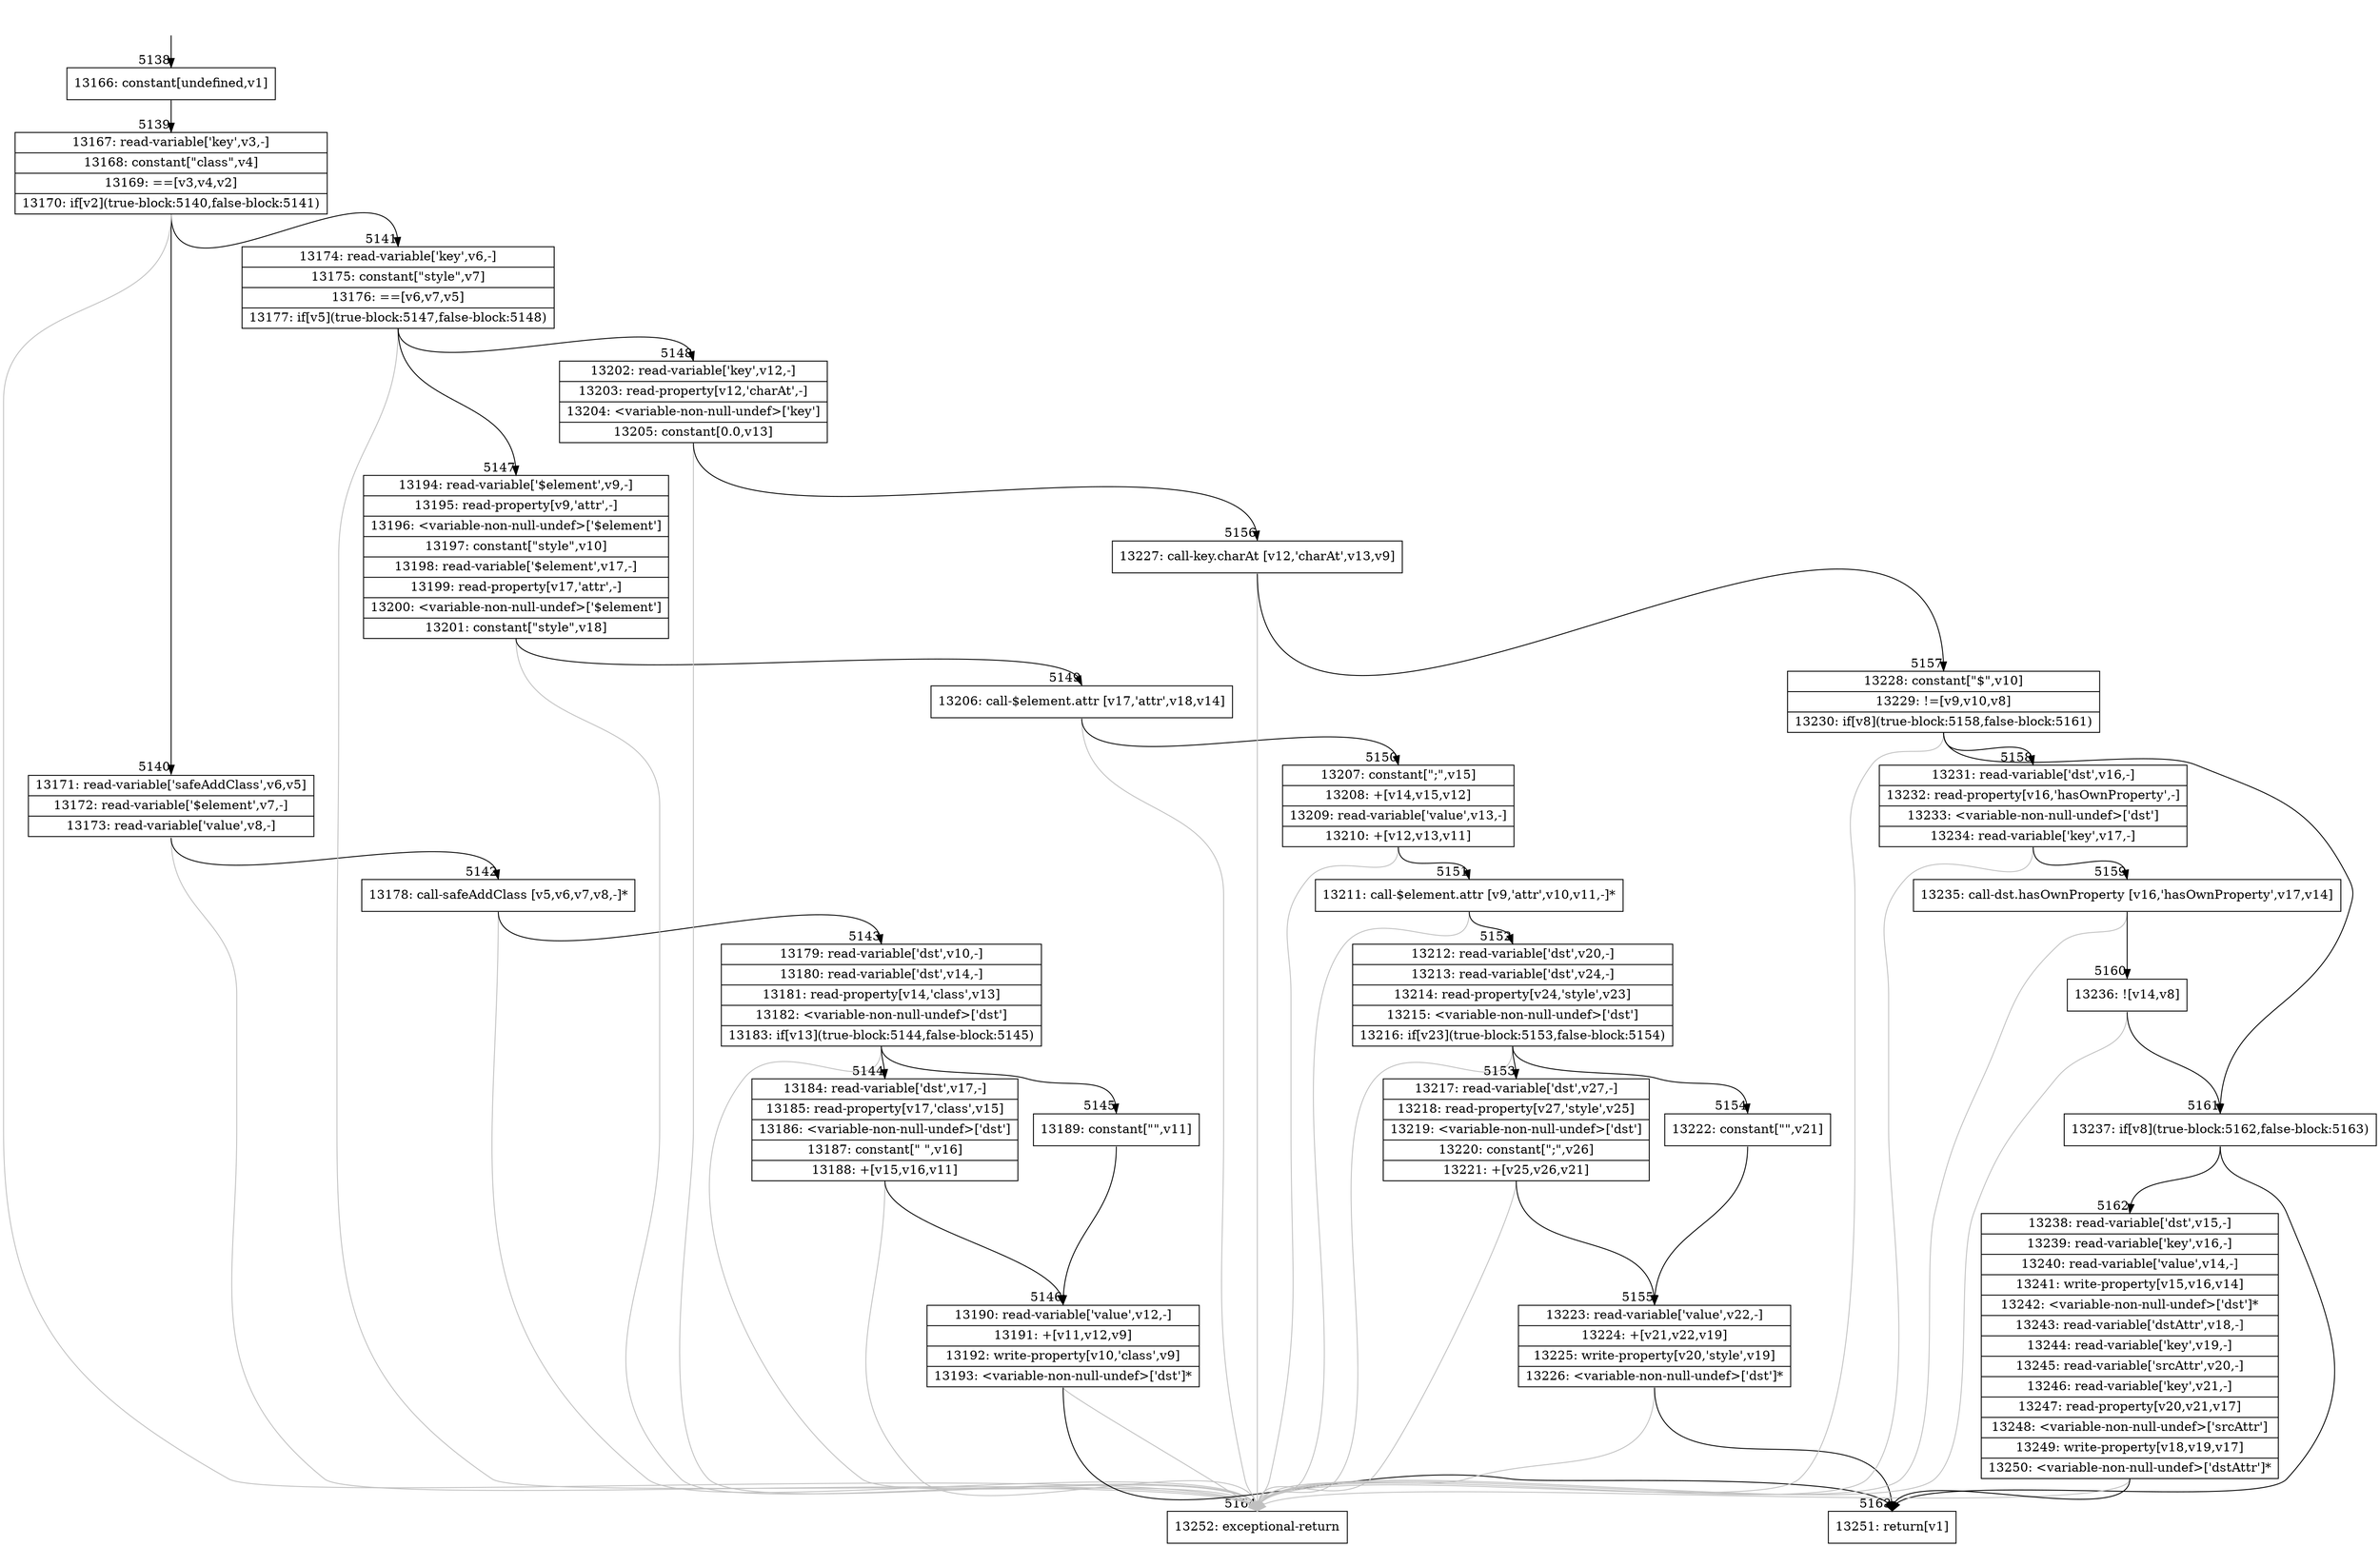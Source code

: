 digraph {
rankdir="TD"
BB_entry385[shape=none,label=""];
BB_entry385 -> BB5138 [tailport=s, headport=n, headlabel="    5138"]
BB5138 [shape=record label="{13166: constant[undefined,v1]}" ] 
BB5138 -> BB5139 [tailport=s, headport=n, headlabel="      5139"]
BB5139 [shape=record label="{13167: read-variable['key',v3,-]|13168: constant[\"class\",v4]|13169: ==[v3,v4,v2]|13170: if[v2](true-block:5140,false-block:5141)}" ] 
BB5139 -> BB5140 [tailport=s, headport=n, headlabel="      5140"]
BB5139 -> BB5141 [tailport=s, headport=n, headlabel="      5141"]
BB5139 -> BB5164 [tailport=s, headport=n, color=gray, headlabel="      5164"]
BB5140 [shape=record label="{13171: read-variable['safeAddClass',v6,v5]|13172: read-variable['$element',v7,-]|13173: read-variable['value',v8,-]}" ] 
BB5140 -> BB5142 [tailport=s, headport=n, headlabel="      5142"]
BB5140 -> BB5164 [tailport=s, headport=n, color=gray]
BB5141 [shape=record label="{13174: read-variable['key',v6,-]|13175: constant[\"style\",v7]|13176: ==[v6,v7,v5]|13177: if[v5](true-block:5147,false-block:5148)}" ] 
BB5141 -> BB5147 [tailport=s, headport=n, headlabel="      5147"]
BB5141 -> BB5148 [tailport=s, headport=n, headlabel="      5148"]
BB5141 -> BB5164 [tailport=s, headport=n, color=gray]
BB5142 [shape=record label="{13178: call-safeAddClass [v5,v6,v7,v8,-]*}" ] 
BB5142 -> BB5143 [tailport=s, headport=n, headlabel="      5143"]
BB5142 -> BB5164 [tailport=s, headport=n, color=gray]
BB5143 [shape=record label="{13179: read-variable['dst',v10,-]|13180: read-variable['dst',v14,-]|13181: read-property[v14,'class',v13]|13182: \<variable-non-null-undef\>['dst']|13183: if[v13](true-block:5144,false-block:5145)}" ] 
BB5143 -> BB5144 [tailport=s, headport=n, headlabel="      5144"]
BB5143 -> BB5145 [tailport=s, headport=n, headlabel="      5145"]
BB5143 -> BB5164 [tailport=s, headport=n, color=gray]
BB5144 [shape=record label="{13184: read-variable['dst',v17,-]|13185: read-property[v17,'class',v15]|13186: \<variable-non-null-undef\>['dst']|13187: constant[\" \",v16]|13188: +[v15,v16,v11]}" ] 
BB5144 -> BB5146 [tailport=s, headport=n, headlabel="      5146"]
BB5144 -> BB5164 [tailport=s, headport=n, color=gray]
BB5145 [shape=record label="{13189: constant[\"\",v11]}" ] 
BB5145 -> BB5146 [tailport=s, headport=n]
BB5146 [shape=record label="{13190: read-variable['value',v12,-]|13191: +[v11,v12,v9]|13192: write-property[v10,'class',v9]|13193: \<variable-non-null-undef\>['dst']*}" ] 
BB5146 -> BB5163 [tailport=s, headport=n, headlabel="      5163"]
BB5146 -> BB5164 [tailport=s, headport=n, color=gray]
BB5147 [shape=record label="{13194: read-variable['$element',v9,-]|13195: read-property[v9,'attr',-]|13196: \<variable-non-null-undef\>['$element']|13197: constant[\"style\",v10]|13198: read-variable['$element',v17,-]|13199: read-property[v17,'attr',-]|13200: \<variable-non-null-undef\>['$element']|13201: constant[\"style\",v18]}" ] 
BB5147 -> BB5149 [tailport=s, headport=n, headlabel="      5149"]
BB5147 -> BB5164 [tailport=s, headport=n, color=gray]
BB5148 [shape=record label="{13202: read-variable['key',v12,-]|13203: read-property[v12,'charAt',-]|13204: \<variable-non-null-undef\>['key']|13205: constant[0.0,v13]}" ] 
BB5148 -> BB5156 [tailport=s, headport=n, headlabel="      5156"]
BB5148 -> BB5164 [tailport=s, headport=n, color=gray]
BB5149 [shape=record label="{13206: call-$element.attr [v17,'attr',v18,v14]}" ] 
BB5149 -> BB5150 [tailport=s, headport=n, headlabel="      5150"]
BB5149 -> BB5164 [tailport=s, headport=n, color=gray]
BB5150 [shape=record label="{13207: constant[\";\",v15]|13208: +[v14,v15,v12]|13209: read-variable['value',v13,-]|13210: +[v12,v13,v11]}" ] 
BB5150 -> BB5151 [tailport=s, headport=n, headlabel="      5151"]
BB5150 -> BB5164 [tailport=s, headport=n, color=gray]
BB5151 [shape=record label="{13211: call-$element.attr [v9,'attr',v10,v11,-]*}" ] 
BB5151 -> BB5152 [tailport=s, headport=n, headlabel="      5152"]
BB5151 -> BB5164 [tailport=s, headport=n, color=gray]
BB5152 [shape=record label="{13212: read-variable['dst',v20,-]|13213: read-variable['dst',v24,-]|13214: read-property[v24,'style',v23]|13215: \<variable-non-null-undef\>['dst']|13216: if[v23](true-block:5153,false-block:5154)}" ] 
BB5152 -> BB5153 [tailport=s, headport=n, headlabel="      5153"]
BB5152 -> BB5154 [tailport=s, headport=n, headlabel="      5154"]
BB5152 -> BB5164 [tailport=s, headport=n, color=gray]
BB5153 [shape=record label="{13217: read-variable['dst',v27,-]|13218: read-property[v27,'style',v25]|13219: \<variable-non-null-undef\>['dst']|13220: constant[\";\",v26]|13221: +[v25,v26,v21]}" ] 
BB5153 -> BB5155 [tailport=s, headport=n, headlabel="      5155"]
BB5153 -> BB5164 [tailport=s, headport=n, color=gray]
BB5154 [shape=record label="{13222: constant[\"\",v21]}" ] 
BB5154 -> BB5155 [tailport=s, headport=n]
BB5155 [shape=record label="{13223: read-variable['value',v22,-]|13224: +[v21,v22,v19]|13225: write-property[v20,'style',v19]|13226: \<variable-non-null-undef\>['dst']*}" ] 
BB5155 -> BB5163 [tailport=s, headport=n]
BB5155 -> BB5164 [tailport=s, headport=n, color=gray]
BB5156 [shape=record label="{13227: call-key.charAt [v12,'charAt',v13,v9]}" ] 
BB5156 -> BB5157 [tailport=s, headport=n, headlabel="      5157"]
BB5156 -> BB5164 [tailport=s, headport=n, color=gray]
BB5157 [shape=record label="{13228: constant[\"$\",v10]|13229: !=[v9,v10,v8]|13230: if[v8](true-block:5158,false-block:5161)}" ] 
BB5157 -> BB5161 [tailport=s, headport=n, headlabel="      5161"]
BB5157 -> BB5158 [tailport=s, headport=n, headlabel="      5158"]
BB5157 -> BB5164 [tailport=s, headport=n, color=gray]
BB5158 [shape=record label="{13231: read-variable['dst',v16,-]|13232: read-property[v16,'hasOwnProperty',-]|13233: \<variable-non-null-undef\>['dst']|13234: read-variable['key',v17,-]}" ] 
BB5158 -> BB5159 [tailport=s, headport=n, headlabel="      5159"]
BB5158 -> BB5164 [tailport=s, headport=n, color=gray]
BB5159 [shape=record label="{13235: call-dst.hasOwnProperty [v16,'hasOwnProperty',v17,v14]}" ] 
BB5159 -> BB5160 [tailport=s, headport=n, headlabel="      5160"]
BB5159 -> BB5164 [tailport=s, headport=n, color=gray]
BB5160 [shape=record label="{13236: ![v14,v8]}" ] 
BB5160 -> BB5161 [tailport=s, headport=n]
BB5160 -> BB5164 [tailport=s, headport=n, color=gray]
BB5161 [shape=record label="{13237: if[v8](true-block:5162,false-block:5163)}" ] 
BB5161 -> BB5162 [tailport=s, headport=n, headlabel="      5162"]
BB5161 -> BB5163 [tailport=s, headport=n]
BB5162 [shape=record label="{13238: read-variable['dst',v15,-]|13239: read-variable['key',v16,-]|13240: read-variable['value',v14,-]|13241: write-property[v15,v16,v14]|13242: \<variable-non-null-undef\>['dst']*|13243: read-variable['dstAttr',v18,-]|13244: read-variable['key',v19,-]|13245: read-variable['srcAttr',v20,-]|13246: read-variable['key',v21,-]|13247: read-property[v20,v21,v17]|13248: \<variable-non-null-undef\>['srcAttr']|13249: write-property[v18,v19,v17]|13250: \<variable-non-null-undef\>['dstAttr']*}" ] 
BB5162 -> BB5163 [tailport=s, headport=n]
BB5162 -> BB5164 [tailport=s, headport=n, color=gray]
BB5163 [shape=record label="{13251: return[v1]}" ] 
BB5164 [shape=record label="{13252: exceptional-return}" ] 
//#$~ 8286
}
